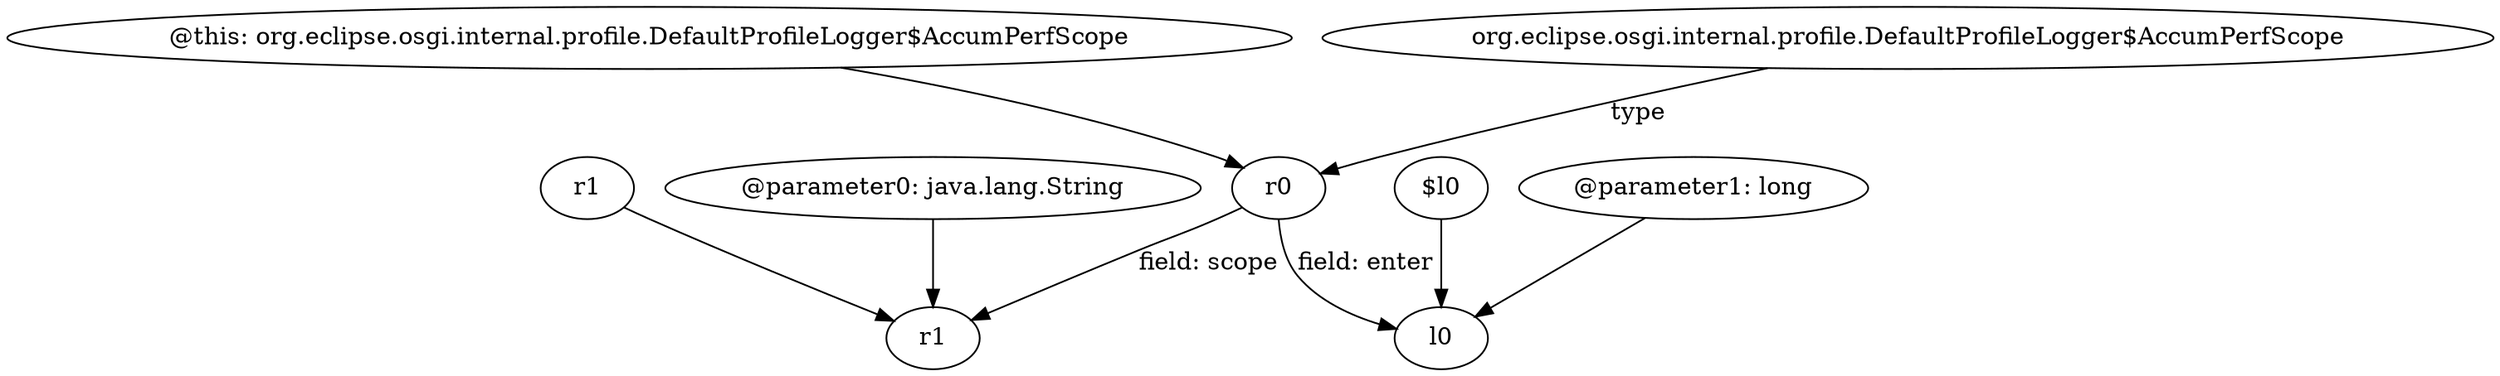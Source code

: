 digraph g {
0[label="r0"]
1[label="r1"]
0->1[label="field: scope"]
2[label="@this: org.eclipse.osgi.internal.profile.DefaultProfileLogger$AccumPerfScope"]
2->0[label=""]
3[label="$l0"]
4[label="l0"]
3->4[label=""]
5[label="@parameter0: java.lang.String"]
5->1[label=""]
6[label="org.eclipse.osgi.internal.profile.DefaultProfileLogger$AccumPerfScope"]
6->0[label="type"]
0->4[label="field: enter"]
7[label="@parameter1: long"]
7->4[label=""]
8[label="r1"]
8->1[label=""]
}